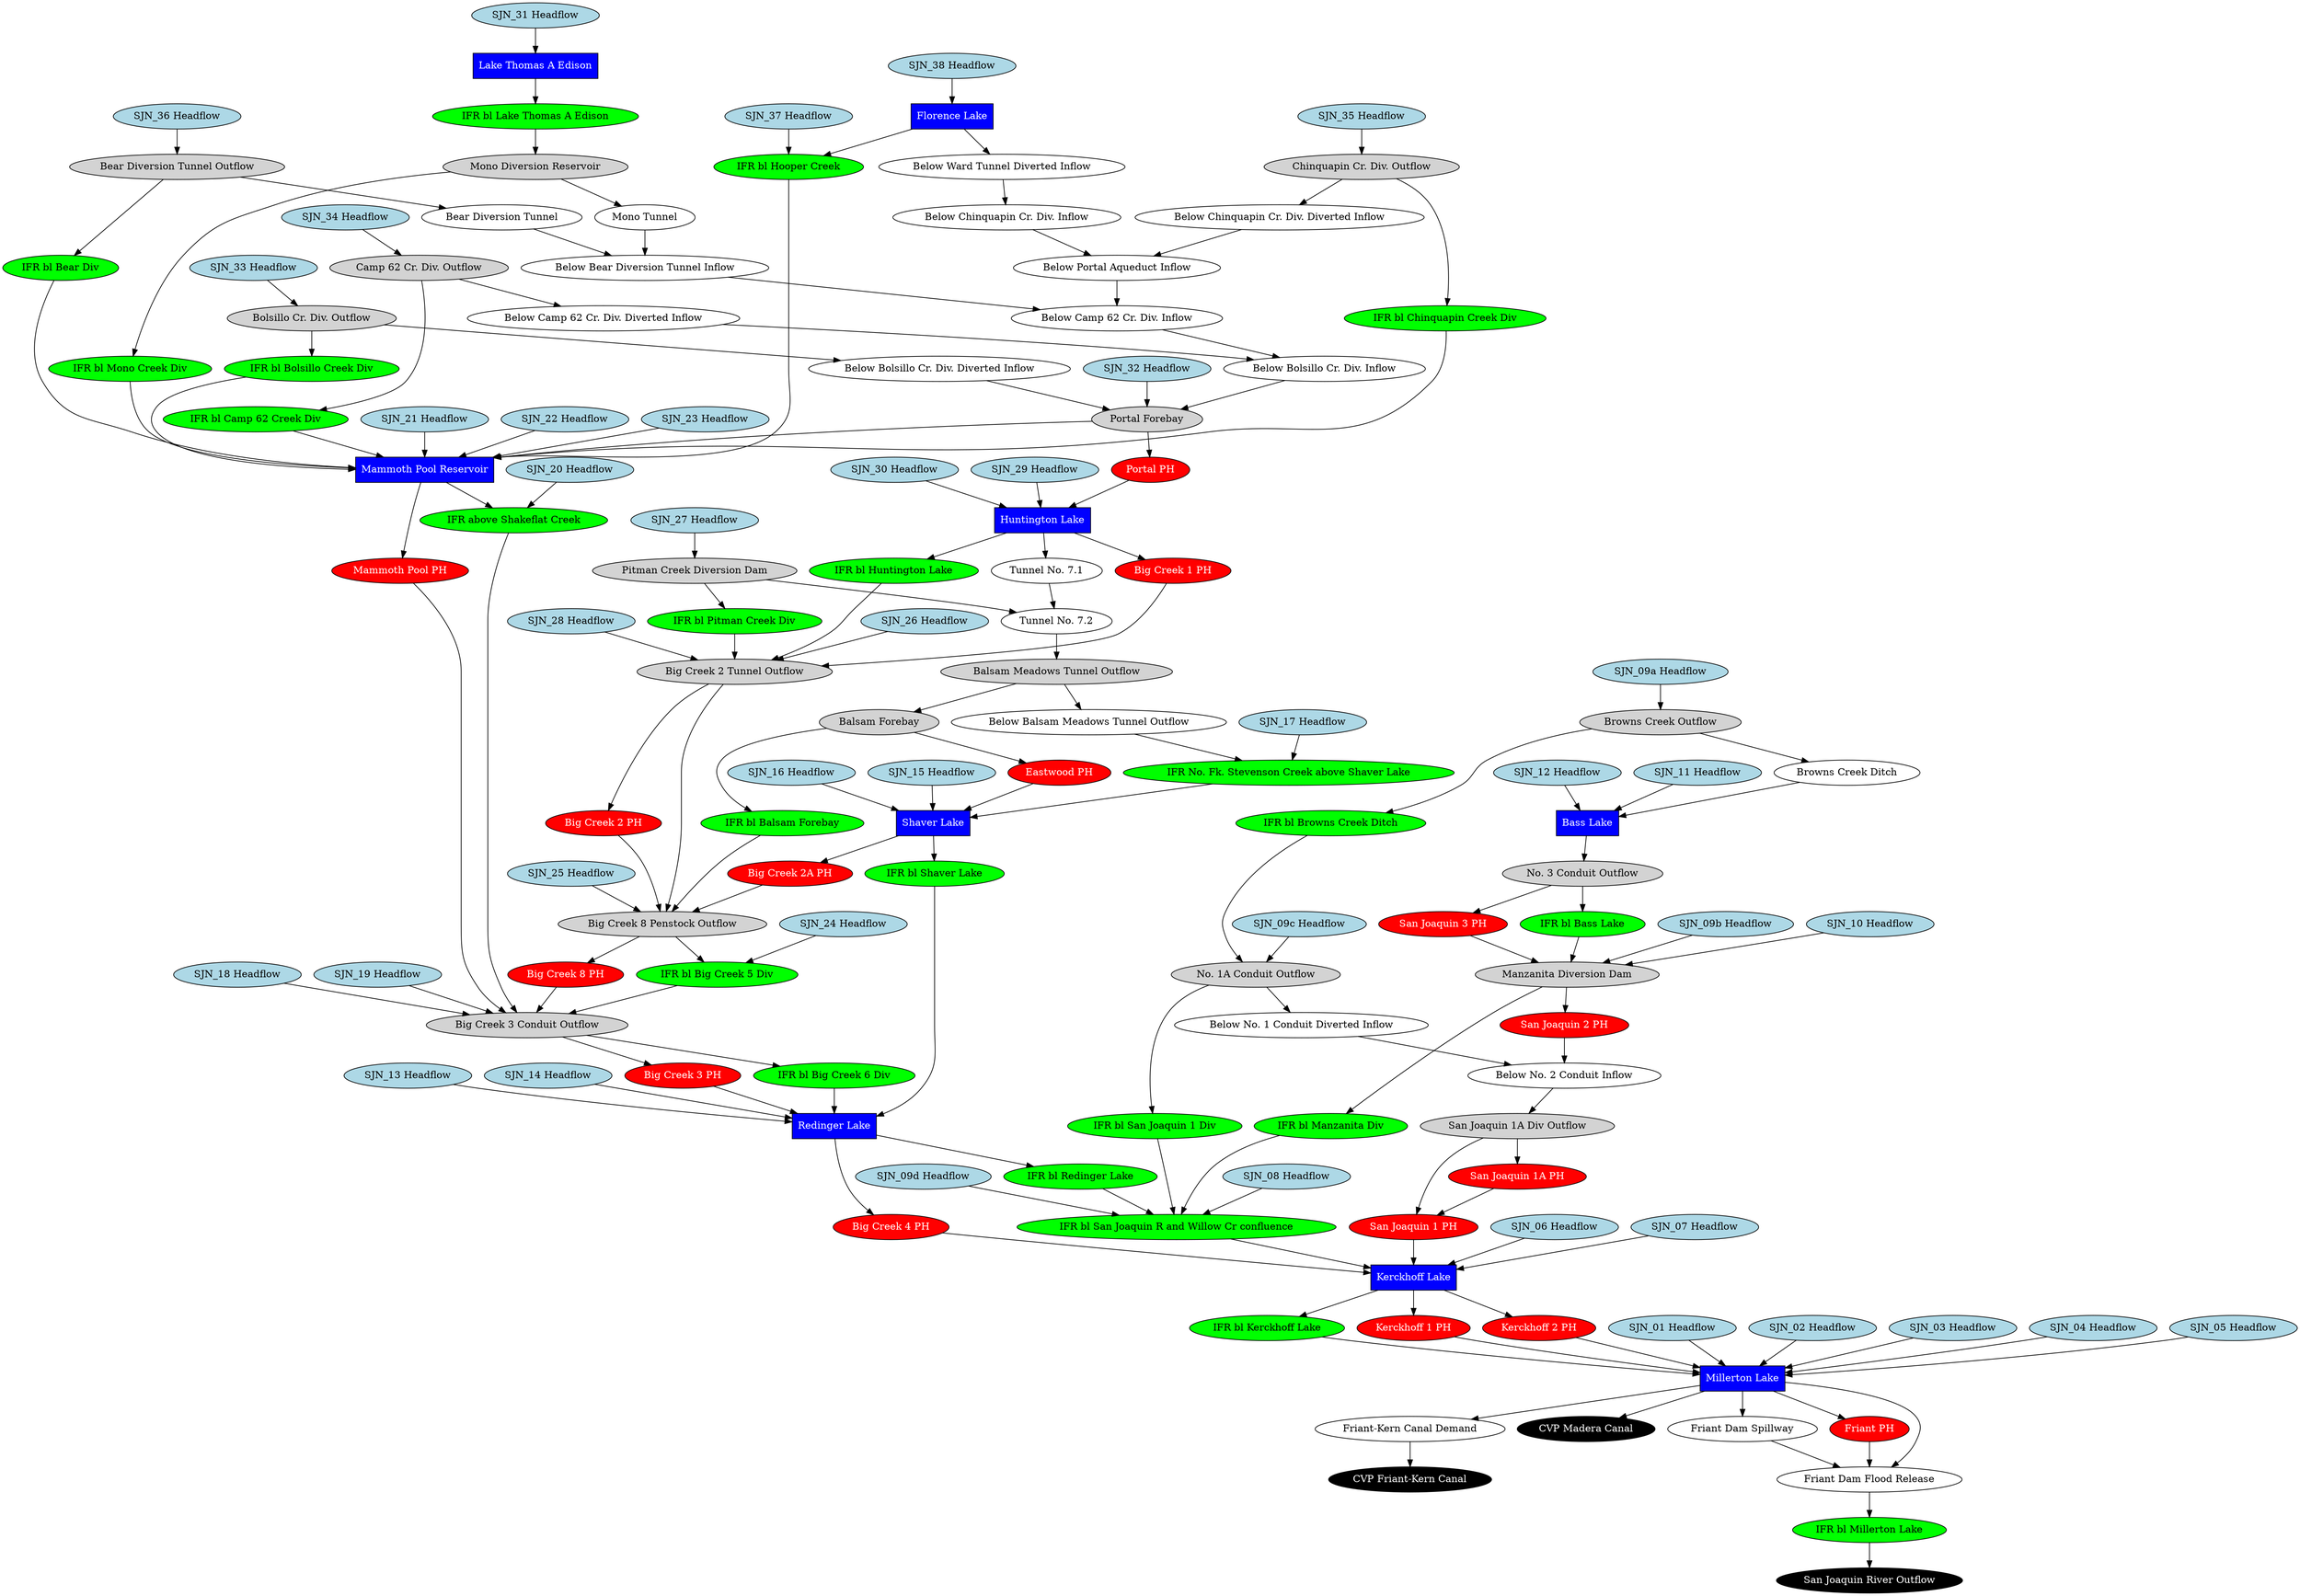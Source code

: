 // upper_san_joaquin
digraph upper_san_joaquin {
	"Bear Diversion Tunnel" [fillcolor=white fontcolor=black shape=oval style=filled]
	"Below Balsam Meadows Tunnel Outflow" [fillcolor=white fontcolor=black shape=oval style=filled]
	"Below Bear Diversion Tunnel Inflow" [fillcolor=white fontcolor=black shape=oval style=filled]
	"Below Bolsillo Cr. Div. Diverted Inflow" [fillcolor=white fontcolor=black shape=oval style=filled]
	"Below Bolsillo Cr. Div. Inflow" [fillcolor=white fontcolor=black shape=oval style=filled]
	"Below Camp 62 Cr. Div. Diverted Inflow" [fillcolor=white fontcolor=black shape=oval style=filled]
	"Below Camp 62 Cr. Div. Inflow" [fillcolor=white fontcolor=black shape=oval style=filled]
	"Below Chinquapin Cr. Div. Diverted Inflow" [fillcolor=white fontcolor=black shape=oval style=filled]
	"Below Chinquapin Cr. Div. Inflow" [fillcolor=white fontcolor=black shape=oval style=filled]
	"Below No. 1 Conduit Diverted Inflow" [fillcolor=white fontcolor=black shape=oval style=filled]
	"Below No. 2 Conduit Inflow" [fillcolor=white fontcolor=black shape=oval style=filled]
	"Below Portal Aqueduct Inflow" [fillcolor=white fontcolor=black shape=oval style=filled]
	"Below Ward Tunnel Diverted Inflow" [fillcolor=white fontcolor=black shape=oval style=filled]
	"Browns Creek Ditch" [fillcolor=white fontcolor=black shape=oval style=filled]
	"Friant-Kern Canal Demand" [fillcolor=white fontcolor=black shape=oval style=filled]
	"Mono Tunnel" [fillcolor=white fontcolor=black shape=oval style=filled]
	"Tunnel No. 7.1" [fillcolor=white fontcolor=black shape=oval style=filled]
	"Tunnel No. 7.2" [fillcolor=white fontcolor=black shape=oval style=filled]
	"Balsam Forebay" [fillcolor=lightgrey fontcolor=black shape=oval style=filled]
	"Balsam Meadows Tunnel Outflow" [fillcolor=lightgrey fontcolor=black shape=oval style=filled]
	"Bass Lake" [fillcolor=blue fontcolor=white shape=rect style=filled]
	"Bear Diversion Tunnel Outflow" [fillcolor=lightgrey fontcolor=black shape=oval style=filled]
	"Big Creek 1 PH" [fillcolor=red fontcolor=white shape=oval style=filled]
	"Big Creek 2 PH" [fillcolor=red fontcolor=white shape=oval style=filled]
	"Big Creek 2 Tunnel Outflow" [fillcolor=lightgrey fontcolor=black shape=oval style=filled]
	"Big Creek 2A PH" [fillcolor=red fontcolor=white shape=oval style=filled]
	"Big Creek 3 Conduit Outflow" [fillcolor=lightgrey fontcolor=black shape=oval style=filled]
	"Big Creek 3 PH" [fillcolor=red fontcolor=white shape=oval style=filled]
	"Big Creek 4 PH" [fillcolor=red fontcolor=white shape=oval style=filled]
	"Big Creek 8 Penstock Outflow" [fillcolor=lightgrey fontcolor=black shape=oval style=filled]
	"Big Creek 8 PH" [fillcolor=red fontcolor=white shape=oval style=filled]
	"Bolsillo Cr. Div. Outflow" [fillcolor=lightgrey fontcolor=black shape=oval style=filled]
	"Browns Creek Outflow" [fillcolor=lightgrey fontcolor=black shape=oval style=filled]
	"Camp 62 Cr. Div. Outflow" [fillcolor=lightgrey fontcolor=black shape=oval style=filled]
	"Chinquapin Cr. Div. Outflow" [fillcolor=lightgrey fontcolor=black shape=oval style=filled]
	"CVP Friant-Kern Canal" [fillcolor=black fontcolor=white shape=oval style=filled]
	"CVP Madera Canal" [fillcolor=black fontcolor=white shape=oval style=filled]
	"Eastwood PH" [fillcolor=red fontcolor=white shape=oval style=filled]
	"Florence Lake" [fillcolor=blue fontcolor=white shape=rect style=filled]
	"Friant Dam Spillway" [fillcolor=white fontcolor=black shape=oval style=filled]
	"Friant Dam Flood Release" [fillcolor=white fontcolor=black shape=oval style=filled]
	"Friant PH" [fillcolor=red fontcolor=white shape=oval style=filled]
	"Huntington Lake" [fillcolor=blue fontcolor=white shape=rect style=filled]
	"IFR above Shakeflat Creek" [fillcolor=green fontcolor=black shape=oval style=filled]
	"IFR bl Balsam Forebay" [fillcolor=green fontcolor=black shape=oval style=filled]
	"IFR bl Bass Lake" [fillcolor=green fontcolor=black shape=oval style=filled]
	"IFR bl Bear Div" [fillcolor=green fontcolor=black shape=oval style=filled]
	"IFR bl Big Creek 5 Div" [fillcolor=green fontcolor=black shape=oval style=filled]
	"IFR bl Big Creek 6 Div" [fillcolor=green fontcolor=black shape=oval style=filled]
	"IFR bl Bolsillo Creek Div" [fillcolor=green fontcolor=black shape=oval style=filled]
	"IFR bl Browns Creek Ditch" [fillcolor=green fontcolor=black shape=oval style=filled]
	"IFR bl Camp 62 Creek Div" [fillcolor=green fontcolor=black shape=oval style=filled]
	"IFR bl Chinquapin Creek Div" [fillcolor=green fontcolor=black shape=oval style=filled]
	"IFR bl Hooper Creek" [fillcolor=green fontcolor=black shape=oval style=filled]
	"IFR bl Huntington Lake" [fillcolor=green fontcolor=black shape=oval style=filled]
	"IFR bl Kerckhoff Lake" [fillcolor=green fontcolor=black shape=oval style=filled]
	"IFR bl Lake Thomas A Edison" [fillcolor=green fontcolor=black shape=oval style=filled]
	"IFR bl Manzanita Div" [fillcolor=green fontcolor=black shape=oval style=filled]
	"IFR bl Millerton Lake" [fillcolor=green fontcolor=black shape=oval style=filled]
	"IFR bl Mono Creek Div" [fillcolor=green fontcolor=black shape=oval style=filled]
	"IFR bl Pitman Creek Div" [fillcolor=green fontcolor=black shape=oval style=filled]
	"IFR bl Redinger Lake" [fillcolor=green fontcolor=black shape=oval style=filled]
	"IFR bl San Joaquin 1 Div" [fillcolor=green fontcolor=black shape=oval style=filled]
	"IFR bl San Joaquin R and Willow Cr confluence" [fillcolor=green fontcolor=black shape=oval style=filled]
	"IFR bl Shaver Lake" [fillcolor=green fontcolor=black shape=oval style=filled]
	"IFR No. Fk. Stevenson Creek above Shaver Lake" [fillcolor=green fontcolor=black shape=oval style=filled]
	"Kerckhoff 1 PH" [fillcolor=red fontcolor=white shape=oval style=filled]
	"Kerckhoff 2 PH" [fillcolor=red fontcolor=white shape=oval style=filled]
	"Kerckhoff Lake" [fillcolor=blue fontcolor=white shape=rect style=filled]
	"Lake Thomas A Edison" [fillcolor=blue fontcolor=white shape=rect style=filled]
	"Mammoth Pool PH" [fillcolor=red fontcolor=white shape=oval style=filled]
	"Mammoth Pool Reservoir" [fillcolor=blue fontcolor=white shape=rect style=filled]
	"Manzanita Diversion Dam" [fillcolor=lightgrey fontcolor=black shape=oval style=filled]
	"Millerton Lake" [fillcolor=blue fontcolor=white shape=rect style=filled]
	"Mono Diversion Reservoir" [fillcolor=lightgrey fontcolor=black shape=oval style=filled]
	"No. 1A Conduit Outflow" [fillcolor=lightgrey fontcolor=black shape=oval style=filled]
	"No. 3 Conduit Outflow" [fillcolor=lightgrey fontcolor=black shape=oval style=filled]
	"Pitman Creek Diversion Dam" [fillcolor=lightgrey fontcolor=black shape=oval style=filled]
	"Portal Forebay" [fillcolor=lightgrey fontcolor=black shape=oval style=filled]
	"Portal PH" [fillcolor=red fontcolor=white shape=oval style=filled]
	"Redinger Lake" [fillcolor=blue fontcolor=white shape=rect style=filled]
	"San Joaquin 1 PH" [fillcolor=red fontcolor=white shape=oval style=filled]
	"San Joaquin 1A Div Outflow" [fillcolor=lightgrey fontcolor=black shape=oval style=filled]
	"San Joaquin 1A PH" [fillcolor=red fontcolor=white shape=oval style=filled]
	"San Joaquin 2 PH" [fillcolor=red fontcolor=white shape=oval style=filled]
	"San Joaquin 3 PH" [fillcolor=red fontcolor=white shape=oval style=filled]
	"San Joaquin River Outflow" [fillcolor=black fontcolor=white shape=oval style=filled]
	"Shaver Lake" [fillcolor=blue fontcolor=white shape=rect style=filled]
	"SJN_01 Headflow" [fillcolor=lightblue fontcolor=black shape=oval style=filled]
	"SJN_02 Headflow" [fillcolor=lightblue fontcolor=black shape=oval style=filled]
	"SJN_03 Headflow" [fillcolor=lightblue fontcolor=black shape=oval style=filled]
	"SJN_04 Headflow" [fillcolor=lightblue fontcolor=black shape=oval style=filled]
	"SJN_05 Headflow" [fillcolor=lightblue fontcolor=black shape=oval style=filled]
	"SJN_06 Headflow" [fillcolor=lightblue fontcolor=black shape=oval style=filled]
	"SJN_07 Headflow" [fillcolor=lightblue fontcolor=black shape=oval style=filled]
	"SJN_08 Headflow" [fillcolor=lightblue fontcolor=black shape=oval style=filled]
	"SJN_09a Headflow" [fillcolor=lightblue fontcolor=black shape=oval style=filled]
	"SJN_09b Headflow" [fillcolor=lightblue fontcolor=black shape=oval style=filled]
	"SJN_09c Headflow" [fillcolor=lightblue fontcolor=black shape=oval style=filled]
	"SJN_09d Headflow" [fillcolor=lightblue fontcolor=black shape=oval style=filled]
	"SJN_10 Headflow" [fillcolor=lightblue fontcolor=black shape=oval style=filled]
	"SJN_11 Headflow" [fillcolor=lightblue fontcolor=black shape=oval style=filled]
	"SJN_12 Headflow" [fillcolor=lightblue fontcolor=black shape=oval style=filled]
	"SJN_13 Headflow" [fillcolor=lightblue fontcolor=black shape=oval style=filled]
	"SJN_14 Headflow" [fillcolor=lightblue fontcolor=black shape=oval style=filled]
	"SJN_15 Headflow" [fillcolor=lightblue fontcolor=black shape=oval style=filled]
	"SJN_16 Headflow" [fillcolor=lightblue fontcolor=black shape=oval style=filled]
	"SJN_17 Headflow" [fillcolor=lightblue fontcolor=black shape=oval style=filled]
	"SJN_18 Headflow" [fillcolor=lightblue fontcolor=black shape=oval style=filled]
	"SJN_19 Headflow" [fillcolor=lightblue fontcolor=black shape=oval style=filled]
	"SJN_20 Headflow" [fillcolor=lightblue fontcolor=black shape=oval style=filled]
	"SJN_21 Headflow" [fillcolor=lightblue fontcolor=black shape=oval style=filled]
	"SJN_22 Headflow" [fillcolor=lightblue fontcolor=black shape=oval style=filled]
	"SJN_23 Headflow" [fillcolor=lightblue fontcolor=black shape=oval style=filled]
	"SJN_24 Headflow" [fillcolor=lightblue fontcolor=black shape=oval style=filled]
	"SJN_25 Headflow" [fillcolor=lightblue fontcolor=black shape=oval style=filled]
	"SJN_26 Headflow" [fillcolor=lightblue fontcolor=black shape=oval style=filled]
	"SJN_27 Headflow" [fillcolor=lightblue fontcolor=black shape=oval style=filled]
	"SJN_28 Headflow" [fillcolor=lightblue fontcolor=black shape=oval style=filled]
	"SJN_29 Headflow" [fillcolor=lightblue fontcolor=black shape=oval style=filled]
	"SJN_30 Headflow" [fillcolor=lightblue fontcolor=black shape=oval style=filled]
	"SJN_31 Headflow" [fillcolor=lightblue fontcolor=black shape=oval style=filled]
	"SJN_32 Headflow" [fillcolor=lightblue fontcolor=black shape=oval style=filled]
	"SJN_33 Headflow" [fillcolor=lightblue fontcolor=black shape=oval style=filled]
	"SJN_34 Headflow" [fillcolor=lightblue fontcolor=black shape=oval style=filled]
	"SJN_35 Headflow" [fillcolor=lightblue fontcolor=black shape=oval style=filled]
	"SJN_36 Headflow" [fillcolor=lightblue fontcolor=black shape=oval style=filled]
	"SJN_37 Headflow" [fillcolor=lightblue fontcolor=black shape=oval style=filled]
	"SJN_38 Headflow" [fillcolor=lightblue fontcolor=black shape=oval style=filled]
	"Balsam Meadows Tunnel Outflow" -> "Below Balsam Meadows Tunnel Outflow"
	"Bolsillo Cr. Div. Outflow" -> "Below Bolsillo Cr. Div. Diverted Inflow"
	"Camp 62 Cr. Div. Outflow" -> "Below Camp 62 Cr. Div. Diverted Inflow"
	"Chinquapin Cr. Div. Outflow" -> "Below Chinquapin Cr. Div. Diverted Inflow"
	"SJN_09c Headflow" -> "No. 1A Conduit Outflow"
	"SJN_09b Headflow" -> "Manzanita Diversion Dam"
	"No. 1A Conduit Outflow" -> "Below No. 1 Conduit Diverted Inflow"
	"Below No. 2 Conduit Inflow" -> "San Joaquin 1A Div Outflow"
	"Florence Lake" -> "Below Ward Tunnel Diverted Inflow"
	"Huntington Lake" -> "Tunnel No. 7.1"
	"Tunnel No. 7.2" -> "Balsam Meadows Tunnel Outflow"
	"Balsam Meadows Tunnel Outflow" -> "Balsam Forebay"
	"Balsam Forebay" -> "IFR bl Balsam Forebay"
	"Big Creek 2 Tunnel Outflow" -> "Big Creek 2 PH"
	"Big Creek 3 Conduit Outflow" -> "Big Creek 3 PH"
	"Redinger Lake" -> "Big Creek 4 PH"
	"Big Creek 8 Penstock Outflow" -> "Big Creek 8 PH"
	"Bolsillo Cr. Div. Outflow" -> "IFR bl Bolsillo Creek Div"
	"Browns Creek Outflow" -> "IFR bl Browns Creek Ditch"
	"Camp 62 Cr. Div. Outflow" -> "IFR bl Camp 62 Creek Div"
	"Chinquapin Cr. Div. Outflow" -> "IFR bl Chinquapin Creek Div"
	"Huntington Lake" -> "IFR bl Huntington Lake"
	"No. 3 Conduit Outflow" -> "IFR bl Bass Lake"
	"Bear Diversion Tunnel Outflow" -> "IFR bl Bear Div"
	"IFR bl Browns Creek Ditch" -> "No. 1A Conduit Outflow"
	"Mono Diversion Reservoir" -> "IFR bl Mono Creek Div"
	"Pitman Creek Diversion Dam" -> "IFR bl Pitman Creek Div"
	"Kerckhoff Lake" -> "Kerckhoff 1 PH"
	"Kerckhoff Lake" -> "IFR bl Kerckhoff Lake"
	"Kerckhoff Lake" -> "Kerckhoff 2 PH"
	"Lake Thomas A Edison" -> "IFR bl Lake Thomas A Edison"
	"Mammoth Pool Reservoir" -> "Mammoth Pool PH"
	"Manzanita Diversion Dam" -> "San Joaquin 2 PH"
	"Bass Lake" -> "No. 3 Conduit Outflow"
	"No. 1A Conduit Outflow" -> "IFR bl San Joaquin 1 Div"
	"Shaver Lake" -> "Big Creek 2A PH"
	"Portal Forebay" -> "Portal PH"
	"San Joaquin 1A Div Outflow" -> "San Joaquin 1A PH"
	"Shaver Lake" -> "IFR bl Shaver Lake"
	"Big Creek 3 Conduit Outflow" -> "IFR bl Big Creek 6 Div"
	"Redinger Lake" -> "IFR bl Redinger Lake"
	"Balsam Forebay" -> "Eastwood PH"
	"Millerton Lake" -> "Friant-Kern Canal Demand"
	"Manzanita Diversion Dam" -> "IFR bl Manzanita Div"
	"Millerton Lake" -> "Friant PH"
	"Millerton Lake" -> "Friant Dam Spillway"
	"Huntington Lake" -> "Big Creek 1 PH"
	"Friant Dam Flood Release" -> "IFR bl Millerton Lake"
	"Below Bolsillo Cr. Div. Diverted Inflow" -> "Portal Forebay"
	"Below Bolsillo Cr. Div. Inflow" -> "Portal Forebay"
	"Browns Creek Ditch" -> "Bass Lake"
	"Below Camp 62 Cr. Div. Diverted Inflow" -> "Below Bolsillo Cr. Div. Inflow"
	"Below Camp 62 Cr. Div. Inflow" -> "Below Bolsillo Cr. Div. Inflow"
	"Below Chinquapin Cr. Div. Diverted Inflow" -> "Below Portal Aqueduct Inflow"
	"Below Chinquapin Cr. Div. Inflow" -> "Below Portal Aqueduct Inflow"
	"Bear Diversion Tunnel" -> "Below Bear Diversion Tunnel Inflow"
	"Mono Tunnel" -> "Below Bear Diversion Tunnel Inflow"
	"Below No. 1 Conduit Diverted Inflow" -> "Below No. 2 Conduit Inflow"
	"Below Bear Diversion Tunnel Inflow" -> "Below Camp 62 Cr. Div. Inflow"
	"Below Portal Aqueduct Inflow" -> "Below Camp 62 Cr. Div. Inflow"
	"SJN_01 Headflow" -> "Millerton Lake"
	"Friant PH" -> "Friant Dam Flood Release"
	"Friant Dam Spillway" -> "Friant Dam Flood Release"
	"Millerton Lake" -> "Friant Dam Flood Release"
	"Tunnel No. 7.1" -> "Tunnel No. 7.2"
	"Pitman Creek Diversion Dam" -> "Tunnel No. 7.2"
	"San Joaquin 1A Div Outflow" -> "San Joaquin 1 PH"
	"SJN_02 Headflow" -> "Millerton Lake"
	"SJN_03 Headflow" -> "Millerton Lake"
	"SJN_04 Headflow" -> "Millerton Lake"
	"SJN_05 Headflow" -> "Millerton Lake"
	"SJN_06 Headflow" -> "Kerckhoff Lake"
	"SJN_09a Headflow" -> "Browns Creek Outflow"
	"SJN_10 Headflow" -> "Manzanita Diversion Dam"
	"SJN_11 Headflow" -> "Bass Lake"
	"SJN_13 Headflow" -> "Redinger Lake"
	"SJN_14 Headflow" -> "Redinger Lake"
	"SJN_15 Headflow" -> "Shaver Lake"
	"SJN_16 Headflow" -> "Shaver Lake"
	"SJN_18 Headflow" -> "Big Creek 3 Conduit Outflow"
	"Mammoth Pool Reservoir" -> "IFR above Shakeflat Creek"
	"SJN_20 Headflow" -> "IFR above Shakeflat Creek"
	"SJN_21 Headflow" -> "Mammoth Pool Reservoir"
	"Portal Forebay" -> "Mammoth Pool Reservoir"
	"SJN_22 Headflow" -> "Mammoth Pool Reservoir"
	"SJN_25 Headflow" -> "Big Creek 8 Penstock Outflow"
	"Big Creek 2 Tunnel Outflow" -> "Big Creek 8 Penstock Outflow"
	"SJN_26 Headflow" -> "Big Creek 2 Tunnel Outflow"
	"SJN_28 Headflow" -> "Big Creek 2 Tunnel Outflow"
	"SJN_29 Headflow" -> "Huntington Lake"
	"SJN_30 Headflow" -> "Huntington Lake"
	"SJN_31 Headflow" -> "Lake Thomas A Edison"
	"SJN_32 Headflow" -> "Portal Forebay"
	"SJN_33 Headflow" -> "Bolsillo Cr. Div. Outflow"
	"SJN_34 Headflow" -> "Camp 62 Cr. Div. Outflow"
	"SJN_35 Headflow" -> "Chinquapin Cr. Div. Outflow"
	"SJN_37 Headflow" -> "IFR bl Hooper Creek"
	"SJN_38 Headflow" -> "Florence Lake"
	"IFR bl Big Creek 6 Div" -> "Redinger Lake"
	"Below Balsam Meadows Tunnel Outflow" -> "IFR No. Fk. Stevenson Creek above Shaver Lake"
	"SJN_17 Headflow" -> "IFR No. Fk. Stevenson Creek above Shaver Lake"
	"SJN_19 Headflow" -> "Big Creek 3 Conduit Outflow"
	"Big Creek 8 Penstock Outflow" -> "IFR bl Big Creek 5 Div"
	"SJN_24 Headflow" -> "IFR bl Big Creek 5 Div"
	"SJN_23 Headflow" -> "Mammoth Pool Reservoir"
	"Below Ward Tunnel Diverted Inflow" -> "Below Chinquapin Cr. Div. Inflow"
	"Florence Lake" -> "IFR bl Hooper Creek"
	"IFR bl Hooper Creek" -> "Mammoth Pool Reservoir"
	"SJN_36 Headflow" -> "Bear Diversion Tunnel Outflow"
	"Bear Diversion Tunnel Outflow" -> "Bear Diversion Tunnel"
	"IFR bl Bear Div" -> "Mammoth Pool Reservoir"
	"IFR bl Chinquapin Creek Div" -> "Mammoth Pool Reservoir"
	"IFR bl Camp 62 Creek Div" -> "Mammoth Pool Reservoir"
	"IFR bl Bolsillo Creek Div" -> "Mammoth Pool Reservoir"
	"IFR bl Lake Thomas A Edison" -> "Mono Diversion Reservoir"
	"Mono Diversion Reservoir" -> "Mono Tunnel"
	"IFR bl Mono Creek Div" -> "Mammoth Pool Reservoir"
	"IFR above Shakeflat Creek" -> "Big Creek 3 Conduit Outflow"
	"Mammoth Pool PH" -> "Big Creek 3 Conduit Outflow"
	"Portal PH" -> "Huntington Lake"
	"IFR bl Huntington Lake" -> "Big Creek 2 Tunnel Outflow"
	"SJN_27 Headflow" -> "Pitman Creek Diversion Dam"
	"IFR bl Pitman Creek Div" -> "Big Creek 2 Tunnel Outflow"
	"Big Creek 1 PH" -> "Big Creek 2 Tunnel Outflow"
	"Eastwood PH" -> "Shaver Lake"
	"IFR bl Balsam Forebay" -> "Big Creek 8 Penstock Outflow"
	"Big Creek 2 PH" -> "Big Creek 8 Penstock Outflow"
	"Big Creek 2A PH" -> "Big Creek 8 Penstock Outflow"
	"IFR bl Big Creek 5 Div" -> "Big Creek 3 Conduit Outflow"
	"Big Creek 8 PH" -> "Big Creek 3 Conduit Outflow"
	"IFR No. Fk. Stevenson Creek above Shaver Lake" -> "Shaver Lake"
	"IFR bl Shaver Lake" -> "Redinger Lake"
	"Big Creek 3 PH" -> "Redinger Lake"
	"SJN_12 Headflow" -> "Bass Lake"
	"Browns Creek Outflow" -> "Browns Creek Ditch"
	"No. 3 Conduit Outflow" -> "San Joaquin 3 PH"
	"IFR bl Bass Lake" -> "Manzanita Diversion Dam"
	"San Joaquin 3 PH" -> "Manzanita Diversion Dam"
	"San Joaquin 2 PH" -> "Below No. 2 Conduit Inflow"
	"San Joaquin 1A PH" -> "San Joaquin 1 PH"
	"IFR bl Kerckhoff Lake" -> "Millerton Lake"
	"Kerckhoff 1 PH" -> "Millerton Lake"
	"Kerckhoff 2 PH" -> "Millerton Lake"
	"Millerton Lake" -> "CVP Madera Canal"
	"Friant-Kern Canal Demand" -> "CVP Friant-Kern Canal"
	"IFR bl Millerton Lake" -> "San Joaquin River Outflow"
	"IFR bl Redinger Lake" -> "IFR bl San Joaquin R and Willow Cr confluence"
	"SJN_08 Headflow" -> "IFR bl San Joaquin R and Willow Cr confluence"
	"SJN_09d Headflow" -> "IFR bl San Joaquin R and Willow Cr confluence"
	"IFR bl San Joaquin 1 Div" -> "IFR bl San Joaquin R and Willow Cr confluence"
	"IFR bl Manzanita Div" -> "IFR bl San Joaquin R and Willow Cr confluence"
	"SJN_07 Headflow" -> "Kerckhoff Lake"
	"IFR bl San Joaquin R and Willow Cr confluence" -> "Kerckhoff Lake"
	"Big Creek 4 PH" -> "Kerckhoff Lake"
	"San Joaquin 1 PH" -> "Kerckhoff Lake"
}
